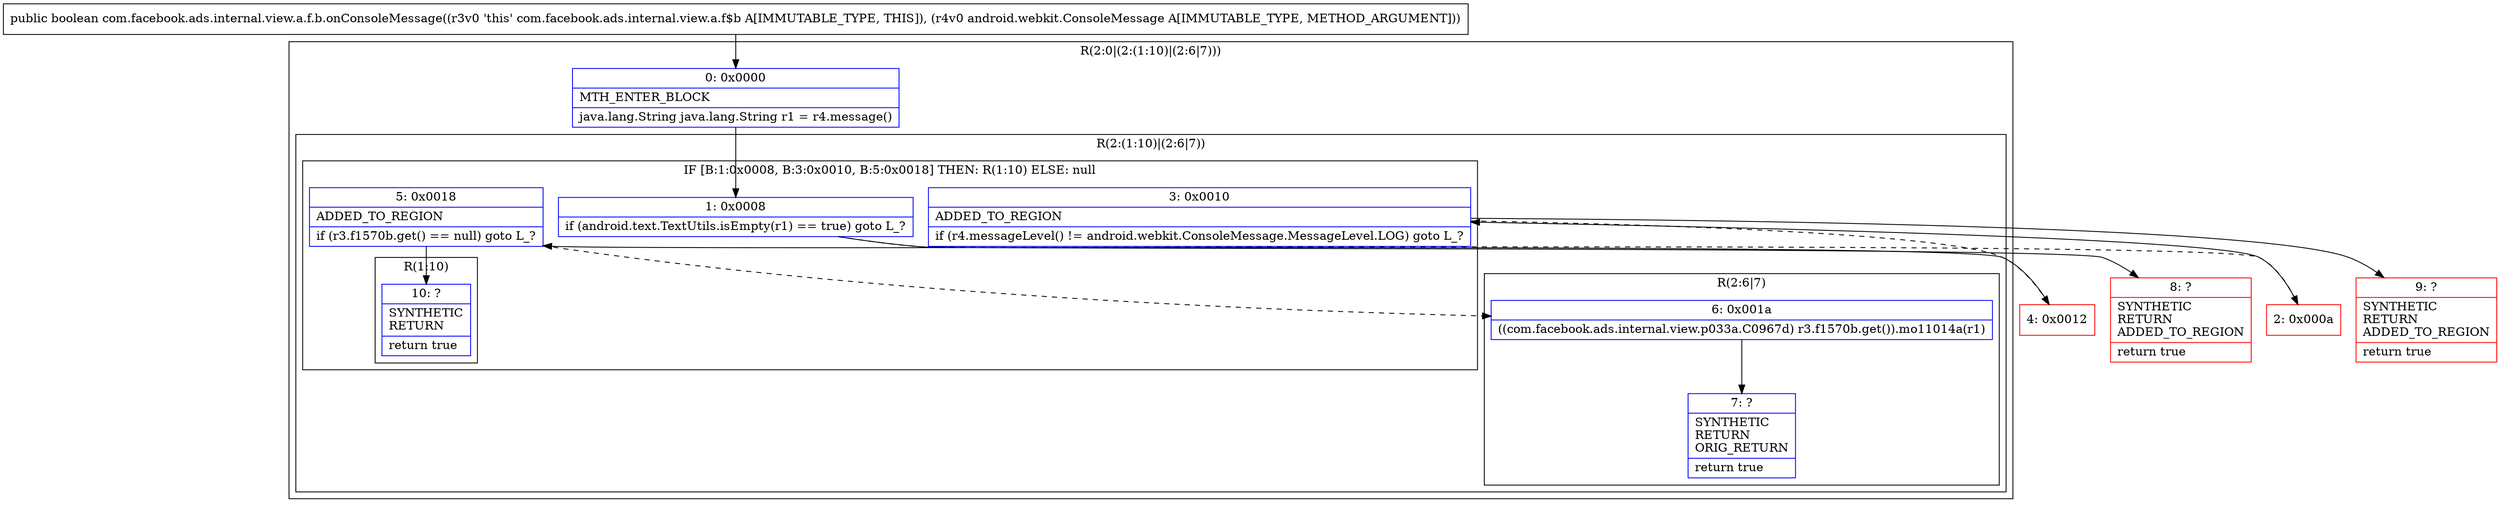 digraph "CFG forcom.facebook.ads.internal.view.a.f.b.onConsoleMessage(Landroid\/webkit\/ConsoleMessage;)Z" {
subgraph cluster_Region_998278491 {
label = "R(2:0|(2:(1:10)|(2:6|7)))";
node [shape=record,color=blue];
Node_0 [shape=record,label="{0\:\ 0x0000|MTH_ENTER_BLOCK\l|java.lang.String java.lang.String r1 = r4.message()\l}"];
subgraph cluster_Region_1807456468 {
label = "R(2:(1:10)|(2:6|7))";
node [shape=record,color=blue];
subgraph cluster_IfRegion_2111929774 {
label = "IF [B:1:0x0008, B:3:0x0010, B:5:0x0018] THEN: R(1:10) ELSE: null";
node [shape=record,color=blue];
Node_1 [shape=record,label="{1\:\ 0x0008|if (android.text.TextUtils.isEmpty(r1) == true) goto L_?\l}"];
Node_3 [shape=record,label="{3\:\ 0x0010|ADDED_TO_REGION\l|if (r4.messageLevel() != android.webkit.ConsoleMessage.MessageLevel.LOG) goto L_?\l}"];
Node_5 [shape=record,label="{5\:\ 0x0018|ADDED_TO_REGION\l|if (r3.f1570b.get() == null) goto L_?\l}"];
subgraph cluster_Region_1863541896 {
label = "R(1:10)";
node [shape=record,color=blue];
Node_10 [shape=record,label="{10\:\ ?|SYNTHETIC\lRETURN\l|return true\l}"];
}
}
subgraph cluster_Region_42502700 {
label = "R(2:6|7)";
node [shape=record,color=blue];
Node_6 [shape=record,label="{6\:\ 0x001a|((com.facebook.ads.internal.view.p033a.C0967d) r3.f1570b.get()).mo11014a(r1)\l}"];
Node_7 [shape=record,label="{7\:\ ?|SYNTHETIC\lRETURN\lORIG_RETURN\l|return true\l}"];
}
}
}
Node_2 [shape=record,color=red,label="{2\:\ 0x000a}"];
Node_4 [shape=record,color=red,label="{4\:\ 0x0012}"];
Node_8 [shape=record,color=red,label="{8\:\ ?|SYNTHETIC\lRETURN\lADDED_TO_REGION\l|return true\l}"];
Node_9 [shape=record,color=red,label="{9\:\ ?|SYNTHETIC\lRETURN\lADDED_TO_REGION\l|return true\l}"];
MethodNode[shape=record,label="{public boolean com.facebook.ads.internal.view.a.f.b.onConsoleMessage((r3v0 'this' com.facebook.ads.internal.view.a.f$b A[IMMUTABLE_TYPE, THIS]), (r4v0 android.webkit.ConsoleMessage A[IMMUTABLE_TYPE, METHOD_ARGUMENT])) }"];
MethodNode -> Node_0;
Node_0 -> Node_1;
Node_1 -> Node_2[style=dashed];
Node_1 -> Node_8;
Node_3 -> Node_4[style=dashed];
Node_3 -> Node_9;
Node_5 -> Node_6[style=dashed];
Node_5 -> Node_10;
Node_6 -> Node_7;
Node_2 -> Node_3;
Node_4 -> Node_5;
}

